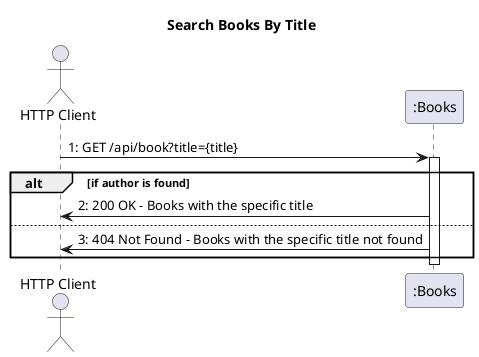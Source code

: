 @startuml
title Search Books By Title
actor "HTTP Client" as client
participant ":Books" as Books

client -> Books: 1: GET /api/book?title={title}
activate Books
alt if author is found
  Books -> client: 2: 200 OK - Books with the specific title
else
  Books -> client: 3: 404 Not Found - Books with the specific title not found
end
deactivate Books
@enduml
